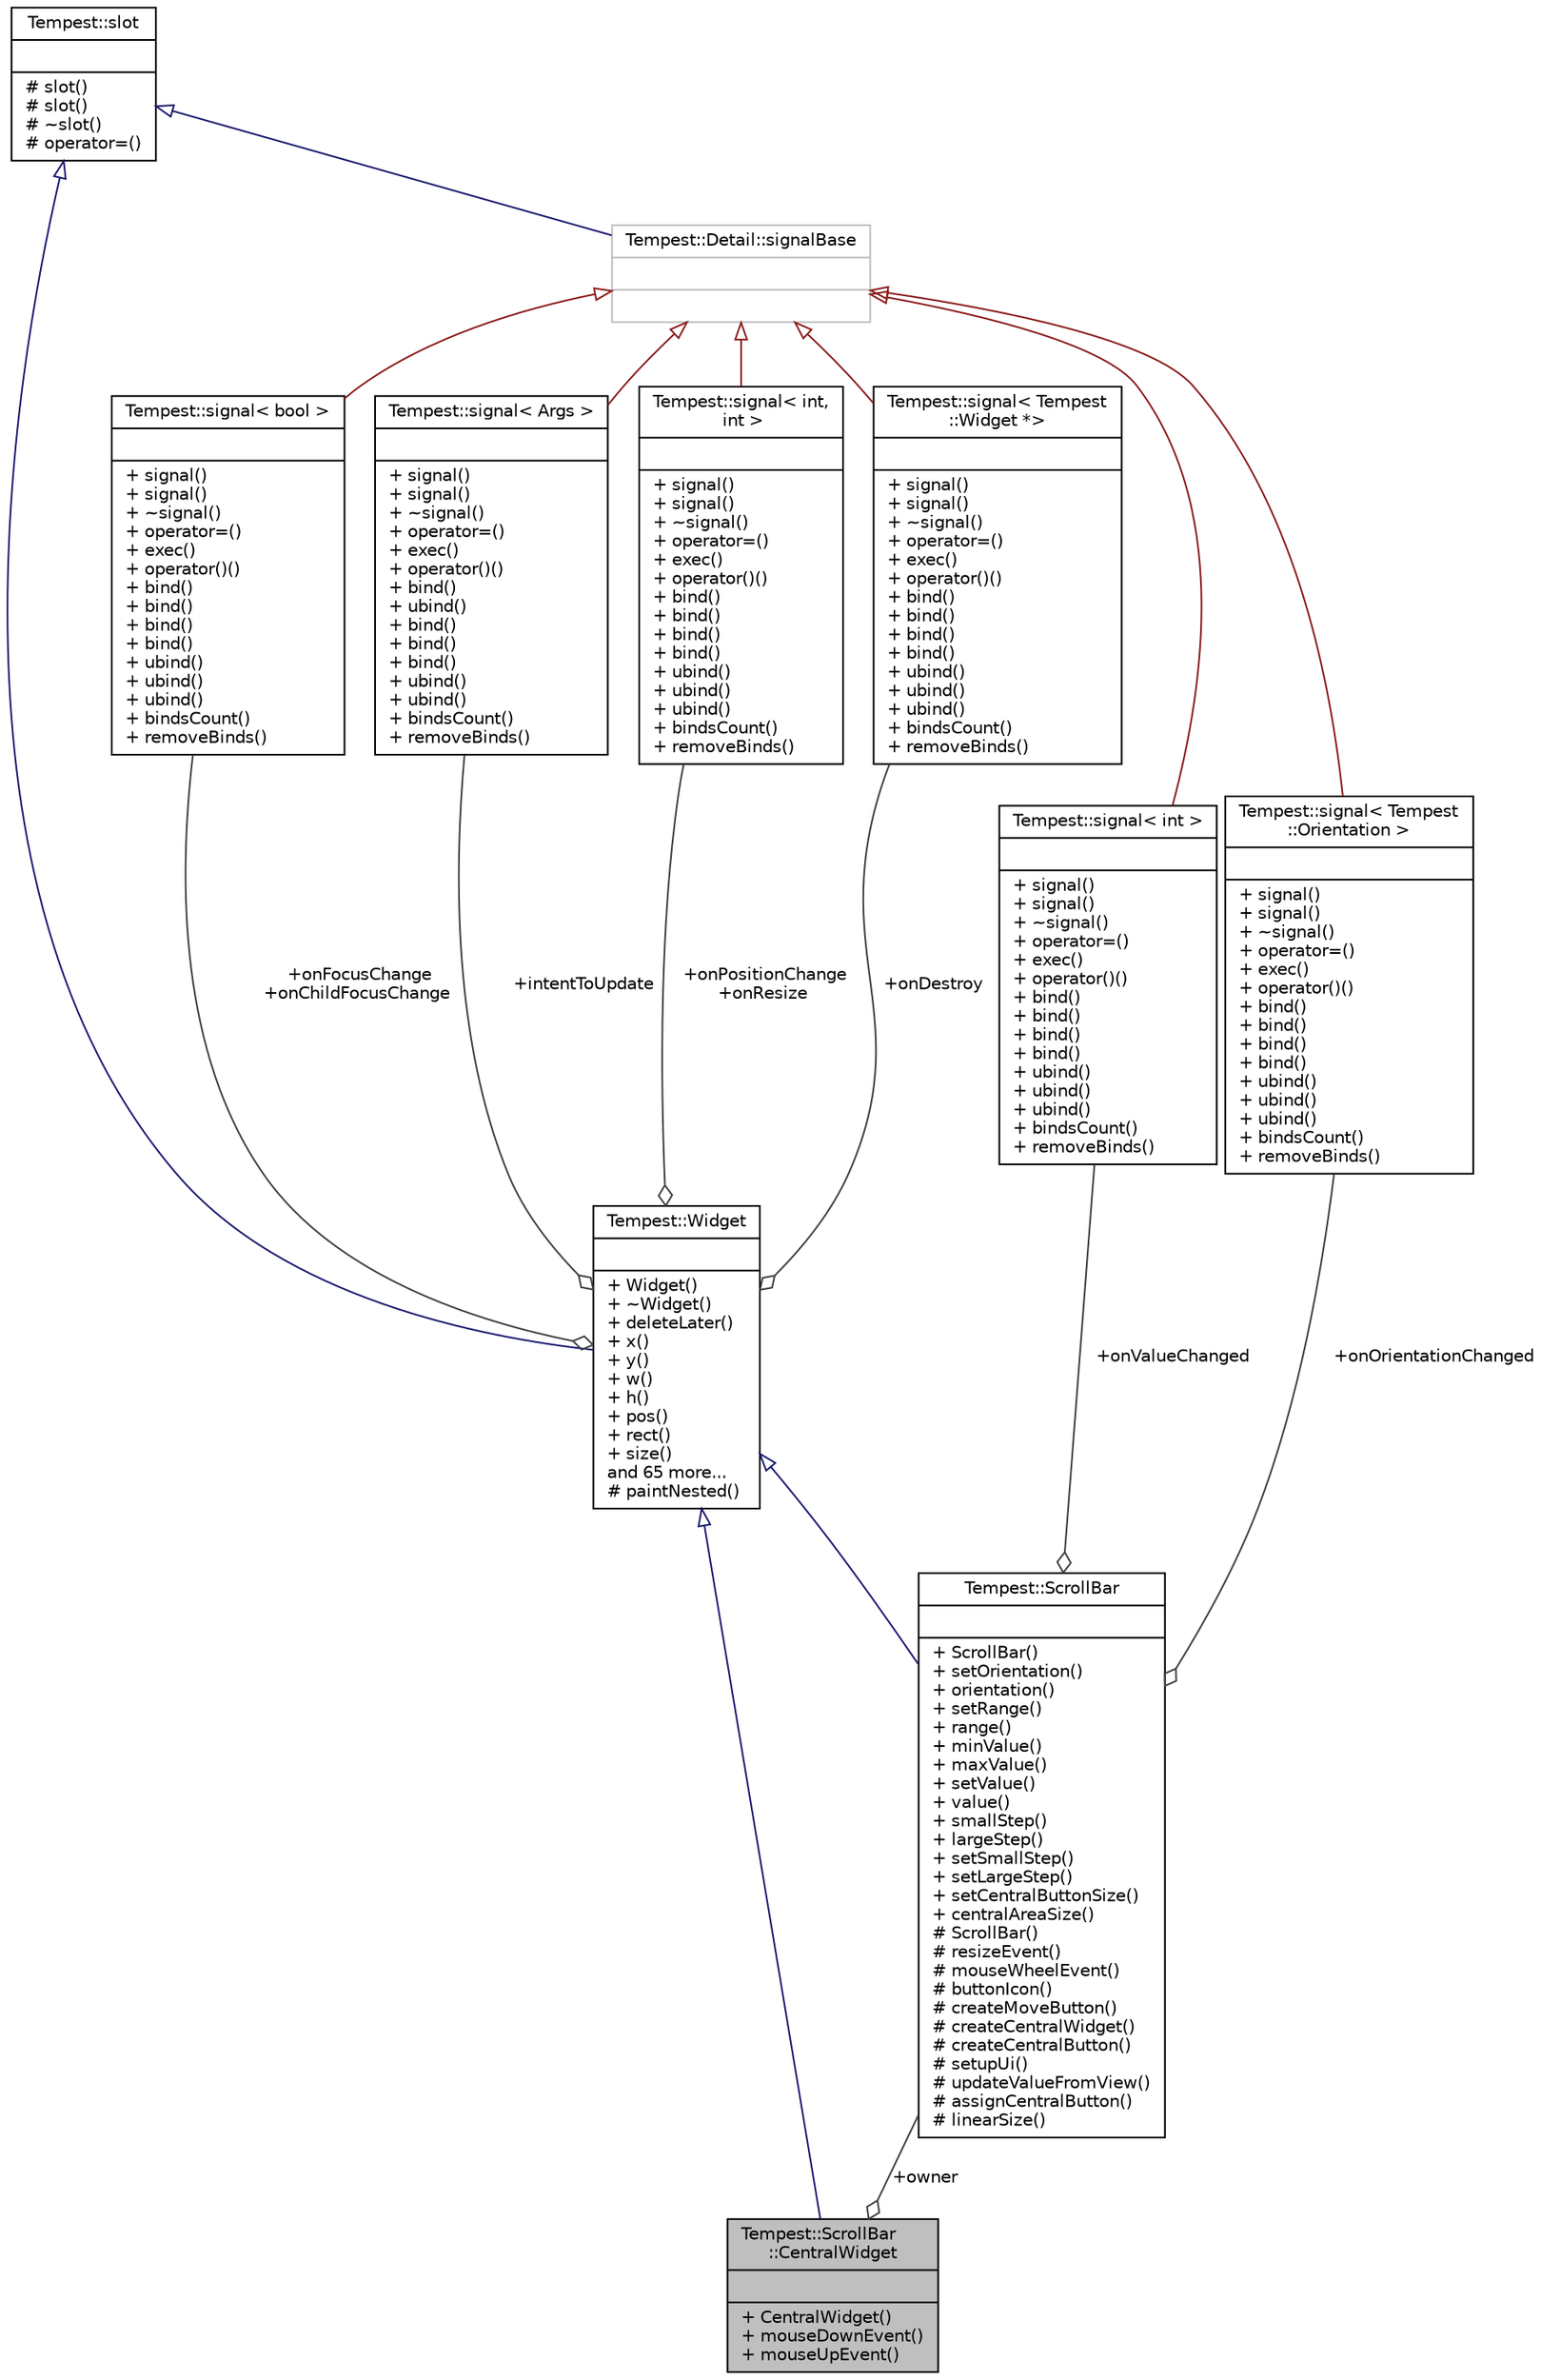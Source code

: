 digraph "Tempest::ScrollBar::CentralWidget"
{
  edge [fontname="Helvetica",fontsize="10",labelfontname="Helvetica",labelfontsize="10"];
  node [fontname="Helvetica",fontsize="10",shape=record];
  Node3 [label="{Tempest::ScrollBar\l::CentralWidget\n||+ CentralWidget()\l+ mouseDownEvent()\l+ mouseUpEvent()\l}",height=0.2,width=0.4,color="black", fillcolor="grey75", style="filled", fontcolor="black"];
  Node4 -> Node3 [dir="back",color="midnightblue",fontsize="10",style="solid",arrowtail="onormal",fontname="Helvetica"];
  Node4 [label="{Tempest::Widget\n||+ Widget()\l+ ~Widget()\l+ deleteLater()\l+ x()\l+ y()\l+ w()\l+ h()\l+ pos()\l+ rect()\l+ size()\land 65 more...\l# paintNested()\l}",height=0.2,width=0.4,color="black", fillcolor="white", style="filled",URL="$class_tempest_1_1_widget.html"];
  Node5 -> Node4 [dir="back",color="midnightblue",fontsize="10",style="solid",arrowtail="onormal",fontname="Helvetica"];
  Node5 [label="{Tempest::slot\n||# slot()\l# slot()\l# ~slot()\l# operator=()\l}",height=0.2,width=0.4,color="black", fillcolor="white", style="filled",URL="$class_tempest_1_1slot.html"];
  Node6 -> Node4 [color="grey25",fontsize="10",style="solid",label=" +onFocusChange\n+onChildFocusChange" ,arrowhead="odiamond",fontname="Helvetica"];
  Node6 [label="{Tempest::signal\< bool \>\n||+ signal()\l+ signal()\l+ ~signal()\l+ operator=()\l+ exec()\l+ operator()()\l+ bind()\l+ bind()\l+ bind()\l+ bind()\l+ ubind()\l+ ubind()\l+ ubind()\l+ bindsCount()\l+ removeBinds()\l}",height=0.2,width=0.4,color="black", fillcolor="white", style="filled",URL="$class_tempest_1_1signal.html"];
  Node7 -> Node6 [dir="back",color="firebrick4",fontsize="10",style="solid",arrowtail="onormal",fontname="Helvetica"];
  Node7 [label="{Tempest::Detail::signalBase\n||}",height=0.2,width=0.4,color="grey75", fillcolor="white", style="filled"];
  Node5 -> Node7 [dir="back",color="midnightblue",fontsize="10",style="solid",arrowtail="onormal",fontname="Helvetica"];
  Node8 -> Node4 [color="grey25",fontsize="10",style="solid",label=" +intentToUpdate" ,arrowhead="odiamond",fontname="Helvetica"];
  Node8 [label="{Tempest::signal\< Args \>\n||+ signal()\l+ signal()\l+ ~signal()\l+ operator=()\l+ exec()\l+ operator()()\l+ bind()\l+ ubind()\l+ bind()\l+ bind()\l+ bind()\l+ ubind()\l+ ubind()\l+ bindsCount()\l+ removeBinds()\l}",height=0.2,width=0.4,color="black", fillcolor="white", style="filled",URL="$class_tempest_1_1signal.html",tooltip="signal class, for signals and slots system. "];
  Node7 -> Node8 [dir="back",color="firebrick4",fontsize="10",style="solid",arrowtail="onormal",fontname="Helvetica"];
  Node9 -> Node4 [color="grey25",fontsize="10",style="solid",label=" +onPositionChange\n+onResize" ,arrowhead="odiamond",fontname="Helvetica"];
  Node9 [label="{Tempest::signal\< int,\l int \>\n||+ signal()\l+ signal()\l+ ~signal()\l+ operator=()\l+ exec()\l+ operator()()\l+ bind()\l+ bind()\l+ bind()\l+ bind()\l+ ubind()\l+ ubind()\l+ ubind()\l+ bindsCount()\l+ removeBinds()\l}",height=0.2,width=0.4,color="black", fillcolor="white", style="filled",URL="$class_tempest_1_1signal.html"];
  Node7 -> Node9 [dir="back",color="firebrick4",fontsize="10",style="solid",arrowtail="onormal",fontname="Helvetica"];
  Node10 -> Node4 [color="grey25",fontsize="10",style="solid",label=" +onDestroy" ,arrowhead="odiamond",fontname="Helvetica"];
  Node10 [label="{Tempest::signal\< Tempest\l::Widget *\>\n||+ signal()\l+ signal()\l+ ~signal()\l+ operator=()\l+ exec()\l+ operator()()\l+ bind()\l+ bind()\l+ bind()\l+ bind()\l+ ubind()\l+ ubind()\l+ ubind()\l+ bindsCount()\l+ removeBinds()\l}",height=0.2,width=0.4,color="black", fillcolor="white", style="filled",URL="$class_tempest_1_1signal.html"];
  Node7 -> Node10 [dir="back",color="firebrick4",fontsize="10",style="solid",arrowtail="onormal",fontname="Helvetica"];
  Node11 -> Node3 [color="grey25",fontsize="10",style="solid",label=" +owner" ,arrowhead="odiamond",fontname="Helvetica"];
  Node11 [label="{Tempest::ScrollBar\n||+ ScrollBar()\l+ setOrientation()\l+ orientation()\l+ setRange()\l+ range()\l+ minValue()\l+ maxValue()\l+ setValue()\l+ value()\l+ smallStep()\l+ largeStep()\l+ setSmallStep()\l+ setLargeStep()\l+ setCentralButtonSize()\l+ centralAreaSize()\l# ScrollBar()\l# resizeEvent()\l# mouseWheelEvent()\l# buttonIcon()\l# createMoveButton()\l# createCentralWidget()\l# createCentralButton()\l# setupUi()\l# updateValueFromView()\l# assignCentralButton()\l# linearSize()\l}",height=0.2,width=0.4,color="black", fillcolor="white", style="filled",URL="$class_tempest_1_1_scroll_bar.html"];
  Node4 -> Node11 [dir="back",color="midnightblue",fontsize="10",style="solid",arrowtail="onormal",fontname="Helvetica"];
  Node12 -> Node11 [color="grey25",fontsize="10",style="solid",label=" +onValueChanged" ,arrowhead="odiamond",fontname="Helvetica"];
  Node12 [label="{Tempest::signal\< int \>\n||+ signal()\l+ signal()\l+ ~signal()\l+ operator=()\l+ exec()\l+ operator()()\l+ bind()\l+ bind()\l+ bind()\l+ bind()\l+ ubind()\l+ ubind()\l+ ubind()\l+ bindsCount()\l+ removeBinds()\l}",height=0.2,width=0.4,color="black", fillcolor="white", style="filled",URL="$class_tempest_1_1signal.html"];
  Node7 -> Node12 [dir="back",color="firebrick4",fontsize="10",style="solid",arrowtail="onormal",fontname="Helvetica"];
  Node13 -> Node11 [color="grey25",fontsize="10",style="solid",label=" +onOrientationChanged" ,arrowhead="odiamond",fontname="Helvetica"];
  Node13 [label="{Tempest::signal\< Tempest\l::Orientation \>\n||+ signal()\l+ signal()\l+ ~signal()\l+ operator=()\l+ exec()\l+ operator()()\l+ bind()\l+ bind()\l+ bind()\l+ bind()\l+ ubind()\l+ ubind()\l+ ubind()\l+ bindsCount()\l+ removeBinds()\l}",height=0.2,width=0.4,color="black", fillcolor="white", style="filled",URL="$class_tempest_1_1signal.html"];
  Node7 -> Node13 [dir="back",color="firebrick4",fontsize="10",style="solid",arrowtail="onormal",fontname="Helvetica"];
}
